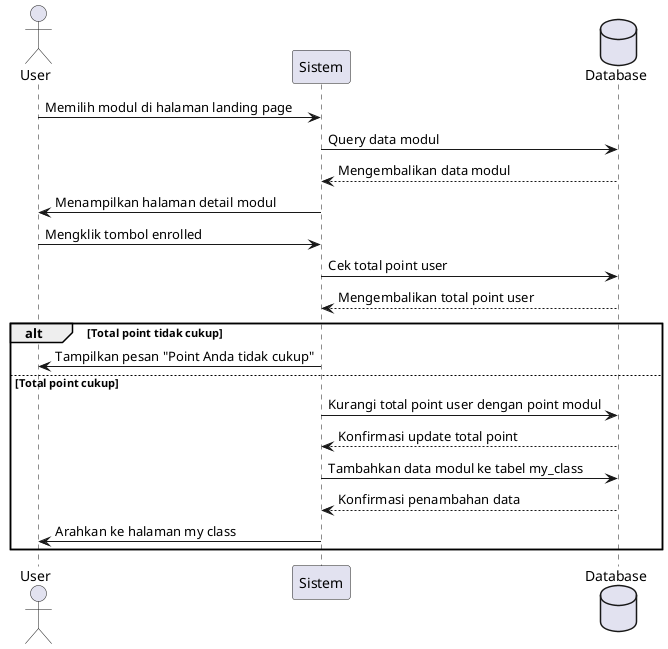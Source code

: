 @startuml

actor User
participant "Sistem" as System
database "Database" as DB

User  -> System : Memilih modul di halaman landing page
System -> DB : Query data modul
DB --> System : Mengembalikan data modul
System -> User : Menampilkan halaman detail modul

User  -> System : Mengklik tombol enrolled
System -> DB : Cek total point user
DB --> System : Mengembalikan total point user

alt Total point tidak cukup
    System -> User : Tampilkan pesan "Point Anda tidak cukup"
else Total point cukup
    System -> DB : Kurangi total point user dengan point modul
    DB --> System : Konfirmasi update total point

    System -> DB : Tambahkan data modul ke tabel my_class
    DB --> System : Konfirmasi penambahan data

    System -> User : Arahkan ke halaman my class
end

@enduml